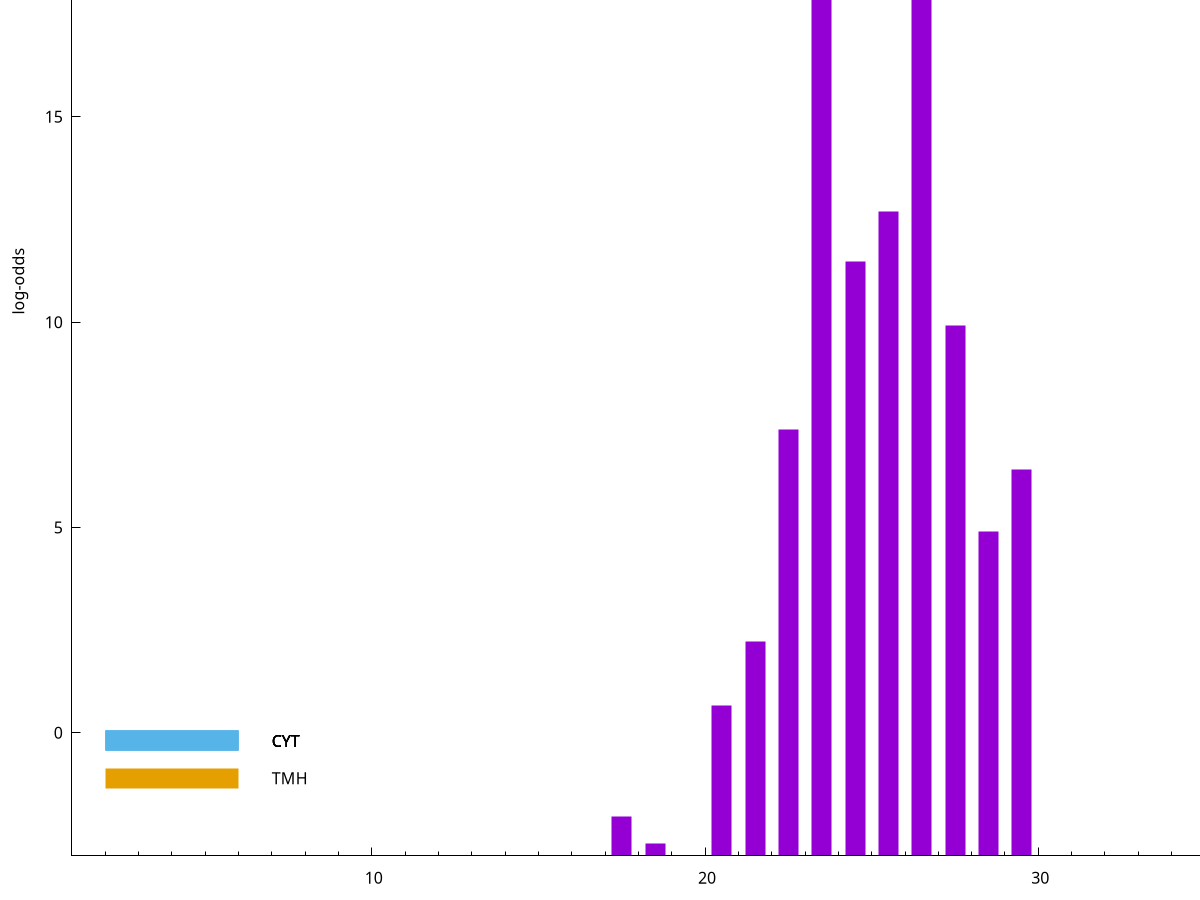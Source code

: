 set title "LipoP predictions for SRR3987126.gff"
set size 2., 1.4
set xrange [1:70] 
set mxtics 10
set yrange [-3:25]
set y2range [0:28]
set ylabel "log-odds"
set term postscript eps color solid "Helvetica" 30
set output "SRR3987126.gff8.eps"
set arrow from 2,22.9859 to 6,22.9859 nohead lt 1 lw 20
set label "SpI" at 7,22.9859
set arrow from 2,-0.200913 to 6,-0.200913 nohead lt 3 lw 20
set label "CYT" at 7,-0.200913
set arrow from 2,-0.200913 to 6,-0.200913 nohead lt 3 lw 20
set label "CYT" at 7,-0.200913
set arrow from 2,-0.200913 to 6,-0.200913 nohead lt 3 lw 20
set label "CYT" at 7,-0.200913
set arrow from 2,-0.200913 to 6,-0.200913 nohead lt 3 lw 20
set label "CYT" at 7,-0.200913
set arrow from 2,-1.10826 to 6,-1.10826 nohead lt 4 lw 20
set label "TMH" at 7,-1.10826
set arrow from 2,22.9859 to 6,22.9859 nohead lt 1 lw 20
set label "SpI" at 7,22.9859
# NOTE: The scores below are the log-odds scores with the threshold
# NOTE: subtracted (a hack to make gnuplot make the histogram all
# NOTE: look nice).
plot "-" axes x1y2 title "" with impulses lt 1 lw 20
23.500000 25.895400
26.500000 21.914100
25.500000 15.701800
24.500000 14.484100
27.500000 12.928620
22.500000 10.381220
29.500000 9.407740
28.500000 7.892740
21.500000 5.223210
20.500000 3.663234
17.500000 0.953070
18.500000 0.306510
e
exit
